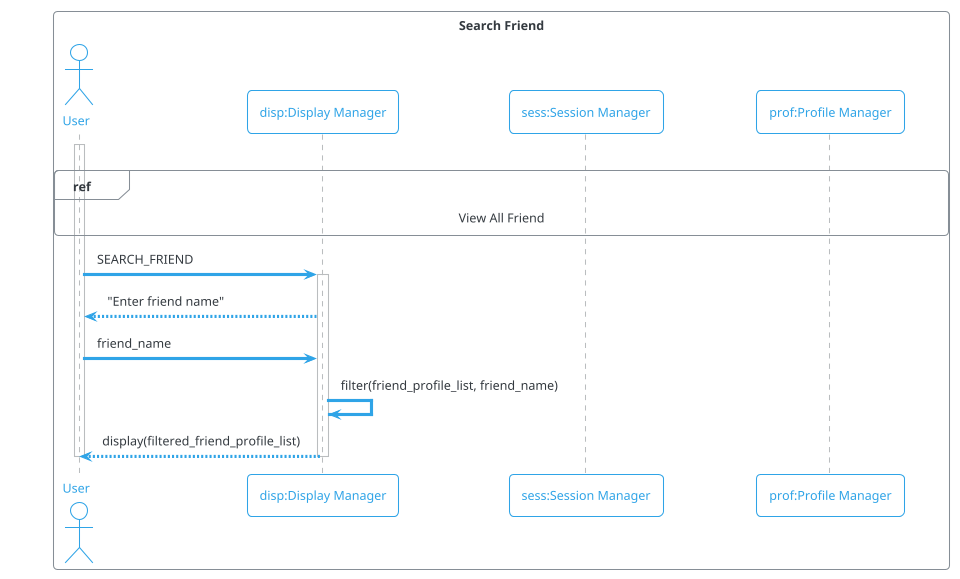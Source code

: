 @startuml
!theme cerulean-outline
box "Search Friend"
actor "User" as user
participant "disp:Display Manager" as disp
participant "sess:Session Manager" as sess
participant "prof:Profile Manager" as prof
end box
|||
activate user
ref over user, disp, sess, prof: View All Friend
user -> disp ++ : SEARCH_FRIEND
disp --> user : "Enter friend name"
user -> disp : friend_name
disp -> disp : filter(friend_profile_list, friend_name)
disp --> user --: display(filtered_friend_profile_list)
deactivate user
@enduml